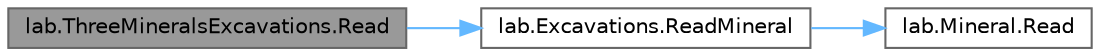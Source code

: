 digraph "lab.ThreeMineralsExcavations.Read"
{
 // LATEX_PDF_SIZE
  bgcolor="transparent";
  edge [fontname=Helvetica,fontsize=10,labelfontname=Helvetica,labelfontsize=10];
  node [fontname=Helvetica,fontsize=10,shape=box,height=0.2,width=0.4];
  rankdir="LR";
  Node1 [label="lab.ThreeMineralsExcavations.Read",height=0.2,width=0.4,color="gray40", fillcolor="grey60", style="filled", fontcolor="black",tooltip="производит чтение данных из консоли"];
  Node1 -> Node2 [color="steelblue1",style="solid"];
  Node2 [label="lab.Excavations.ReadMineral",height=0.2,width=0.4,color="grey40", fillcolor="white", style="filled",URL="$classlab_1_1_excavations.html#a9e1362b17936dfeba6a8150d8b3ad210",tooltip=" "];
  Node2 -> Node3 [color="steelblue1",style="solid"];
  Node3 [label="lab.Mineral.Read",height=0.2,width=0.4,color="grey40", fillcolor="white", style="filled",URL="$classlab_1_1_mineral.html#a3f55a0d4bf984f9acc5d8e30e2dccfb4",tooltip="производит чтение данных из консоли"];
}
